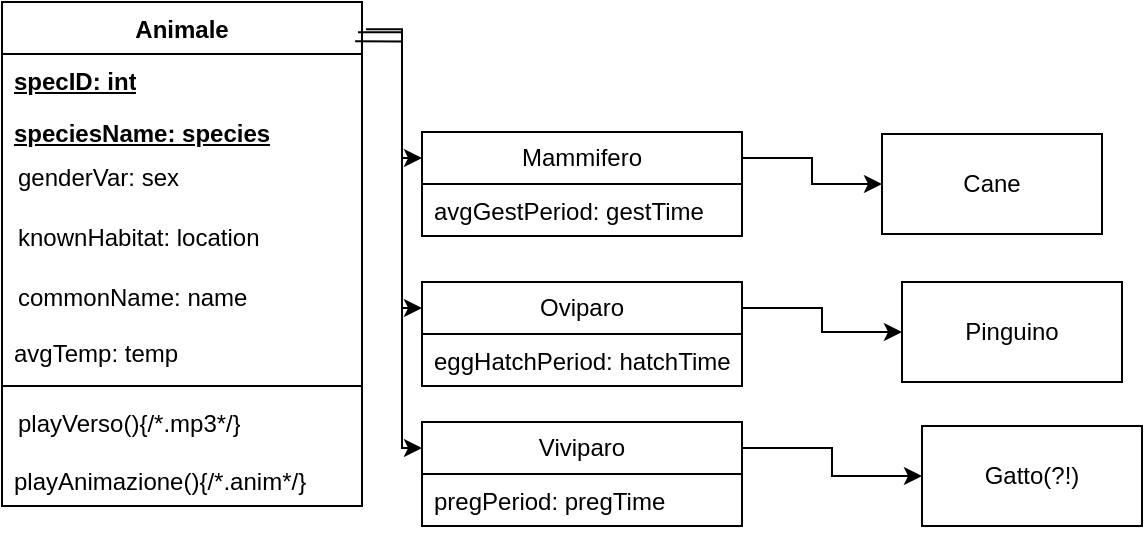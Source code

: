 <mxfile version="26.0.9">
  <diagram id="C5RBs43oDa-KdzZeNtuy" name="Page-1">
    <mxGraphModel dx="604" dy="558" grid="1" gridSize="10" guides="1" tooltips="1" connect="1" arrows="1" fold="1" page="1" pageScale="1" pageWidth="827" pageHeight="1169" math="0" shadow="0">
      <root>
        <mxCell id="WIyWlLk6GJQsqaUBKTNV-0" />
        <mxCell id="WIyWlLk6GJQsqaUBKTNV-1" parent="WIyWlLk6GJQsqaUBKTNV-0" />
        <mxCell id="kNkr5jPP20nUihu1l1cv-160" style="edgeStyle=orthogonalEdgeStyle;rounded=0;orthogonalLoop=1;jettySize=auto;html=1;entryX=0;entryY=0.25;entryDx=0;entryDy=0;exitX=1.011;exitY=0.054;exitDx=0;exitDy=0;exitPerimeter=0;" edge="1" parent="WIyWlLk6GJQsqaUBKTNV-1" source="kNkr5jPP20nUihu1l1cv-121" target="kNkr5jPP20nUihu1l1cv-109">
          <mxGeometry relative="1" as="geometry" />
        </mxCell>
        <mxCell id="kNkr5jPP20nUihu1l1cv-121" value="Animale" style="swimlane;fontStyle=1;align=center;verticalAlign=top;childLayout=stackLayout;horizontal=1;startSize=26;horizontalStack=0;resizeParent=1;resizeParentMax=0;resizeLast=0;collapsible=1;marginBottom=0;whiteSpace=wrap;html=1;" vertex="1" parent="WIyWlLk6GJQsqaUBKTNV-1">
          <mxGeometry x="170" y="520" width="180" height="252" as="geometry" />
        </mxCell>
        <mxCell id="kNkr5jPP20nUihu1l1cv-155" value="" style="group" vertex="1" connectable="0" parent="kNkr5jPP20nUihu1l1cv-121">
          <mxGeometry y="26" width="180" height="162" as="geometry" />
        </mxCell>
        <mxCell id="kNkr5jPP20nUihu1l1cv-151" value="" style="group" vertex="1" connectable="0" parent="kNkr5jPP20nUihu1l1cv-155">
          <mxGeometry width="180" height="52" as="geometry" />
        </mxCell>
        <mxCell id="kNkr5jPP20nUihu1l1cv-87" value="&lt;span style=&quot;font-weight: 700; text-decoration-line: underline;&quot;&gt;specID: int&lt;/span&gt;" style="text;strokeColor=none;fillColor=none;align=left;verticalAlign=top;spacingLeft=4;spacingRight=4;overflow=hidden;rotatable=0;points=[[0,0.5],[1,0.5]];portConstraint=eastwest;whiteSpace=wrap;html=1;" vertex="1" parent="kNkr5jPP20nUihu1l1cv-151">
          <mxGeometry width="160" height="26" as="geometry" />
        </mxCell>
        <mxCell id="kNkr5jPP20nUihu1l1cv-142" value="&lt;span style=&quot;font-weight: 700; text-decoration-line: underline;&quot;&gt;speciesName: species&lt;/span&gt;" style="text;strokeColor=none;fillColor=none;align=left;verticalAlign=top;spacingLeft=4;spacingRight=4;overflow=hidden;rotatable=0;points=[[0,0.5],[1,0.5]];portConstraint=eastwest;whiteSpace=wrap;html=1;" vertex="1" parent="kNkr5jPP20nUihu1l1cv-151">
          <mxGeometry y="26" width="160" height="26" as="geometry" />
        </mxCell>
        <mxCell id="kNkr5jPP20nUihu1l1cv-150" value="" style="group" vertex="1" connectable="0" parent="kNkr5jPP20nUihu1l1cv-155">
          <mxGeometry y="47" width="180" height="115" as="geometry" />
        </mxCell>
        <mxCell id="kNkr5jPP20nUihu1l1cv-107" value="genderVar: sex" style="shape=partialRectangle;connectable=0;fillColor=none;top=0;left=0;bottom=0;right=0;align=left;spacingLeft=6;overflow=hidden;whiteSpace=wrap;html=1;" vertex="1" parent="kNkr5jPP20nUihu1l1cv-150">
          <mxGeometry width="160" height="30" as="geometry">
            <mxRectangle width="150" height="30" as="alternateBounds" />
          </mxGeometry>
        </mxCell>
        <mxCell id="kNkr5jPP20nUihu1l1cv-105" value="knownHabitat: location" style="shape=partialRectangle;connectable=0;fillColor=none;top=0;left=0;bottom=0;right=0;align=left;spacingLeft=6;overflow=hidden;whiteSpace=wrap;html=1;" vertex="1" parent="kNkr5jPP20nUihu1l1cv-150">
          <mxGeometry y="30" width="160" height="30" as="geometry">
            <mxRectangle width="150" height="30" as="alternateBounds" />
          </mxGeometry>
        </mxCell>
        <mxCell id="kNkr5jPP20nUihu1l1cv-104" value="commonName: name" style="shape=partialRectangle;connectable=0;fillColor=none;top=0;left=0;bottom=0;right=0;align=left;spacingLeft=6;overflow=hidden;whiteSpace=wrap;html=1;" vertex="1" parent="kNkr5jPP20nUihu1l1cv-150">
          <mxGeometry y="60" width="160" height="29" as="geometry">
            <mxRectangle width="150" height="30" as="alternateBounds" />
          </mxGeometry>
        </mxCell>
        <mxCell id="kNkr5jPP20nUihu1l1cv-149" value="avgTemp: temp" style="text;strokeColor=none;fillColor=none;align=left;verticalAlign=top;spacingLeft=4;spacingRight=4;overflow=hidden;rotatable=0;points=[[0,0.5],[1,0.5]];portConstraint=eastwest;whiteSpace=wrap;html=1;" vertex="1" parent="kNkr5jPP20nUihu1l1cv-150">
          <mxGeometry y="89" width="160" height="26" as="geometry" />
        </mxCell>
        <mxCell id="kNkr5jPP20nUihu1l1cv-123" value="" style="line;strokeWidth=1;fillColor=none;align=left;verticalAlign=middle;spacingTop=-1;spacingLeft=3;spacingRight=3;rotatable=0;labelPosition=right;points=[];portConstraint=eastwest;strokeColor=inherit;" vertex="1" parent="kNkr5jPP20nUihu1l1cv-121">
          <mxGeometry y="188" width="180" height="8" as="geometry" />
        </mxCell>
        <mxCell id="kNkr5jPP20nUihu1l1cv-127" value="" style="group" vertex="1" connectable="0" parent="kNkr5jPP20nUihu1l1cv-121">
          <mxGeometry y="196" width="180" height="56" as="geometry" />
        </mxCell>
        <mxCell id="kNkr5jPP20nUihu1l1cv-128" value="playVerso(){/*.mp3*/}" style="shape=partialRectangle;connectable=0;fillColor=none;top=0;left=0;bottom=0;right=0;align=left;spacingLeft=6;overflow=hidden;whiteSpace=wrap;html=1;" vertex="1" parent="kNkr5jPP20nUihu1l1cv-127">
          <mxGeometry width="160" height="30" as="geometry">
            <mxRectangle width="150" height="30" as="alternateBounds" />
          </mxGeometry>
        </mxCell>
        <mxCell id="kNkr5jPP20nUihu1l1cv-129" value="playAnimazione(){/*.anim*/}" style="text;strokeColor=none;fillColor=none;align=left;verticalAlign=top;spacingLeft=4;spacingRight=4;overflow=hidden;rotatable=0;points=[[0,0.5],[1,0.5]];portConstraint=eastwest;whiteSpace=wrap;html=1;" vertex="1" parent="kNkr5jPP20nUihu1l1cv-127">
          <mxGeometry y="30" width="160" height="26" as="geometry" />
        </mxCell>
        <mxCell id="kNkr5jPP20nUihu1l1cv-172" style="edgeStyle=orthogonalEdgeStyle;rounded=0;orthogonalLoop=1;jettySize=auto;html=1;exitX=1;exitY=0.25;exitDx=0;exitDy=0;entryX=0;entryY=0.5;entryDx=0;entryDy=0;" edge="1" parent="WIyWlLk6GJQsqaUBKTNV-1" source="kNkr5jPP20nUihu1l1cv-109" target="kNkr5jPP20nUihu1l1cv-171">
          <mxGeometry relative="1" as="geometry" />
        </mxCell>
        <mxCell id="kNkr5jPP20nUihu1l1cv-109" value="Mammifero" style="swimlane;fontStyle=0;childLayout=stackLayout;horizontal=1;startSize=26;fillColor=none;horizontalStack=0;resizeParent=1;resizeParentMax=0;resizeLast=0;collapsible=1;marginBottom=0;whiteSpace=wrap;html=1;" vertex="1" parent="WIyWlLk6GJQsqaUBKTNV-1">
          <mxGeometry x="380" y="585" width="160" height="52" as="geometry" />
        </mxCell>
        <mxCell id="kNkr5jPP20nUihu1l1cv-112" value="avgGestPeriod: gestTime" style="text;strokeColor=none;fillColor=none;align=left;verticalAlign=top;spacingLeft=4;spacingRight=4;overflow=hidden;rotatable=0;points=[[0,0.5],[1,0.5]];portConstraint=eastwest;whiteSpace=wrap;html=1;" vertex="1" parent="kNkr5jPP20nUihu1l1cv-109">
          <mxGeometry y="26" width="160" height="26" as="geometry" />
        </mxCell>
        <mxCell id="kNkr5jPP20nUihu1l1cv-132" value="Oviparo" style="swimlane;fontStyle=0;childLayout=stackLayout;horizontal=1;startSize=26;fillColor=none;horizontalStack=0;resizeParent=1;resizeParentMax=0;resizeLast=0;collapsible=1;marginBottom=0;whiteSpace=wrap;html=1;" vertex="1" parent="WIyWlLk6GJQsqaUBKTNV-1">
          <mxGeometry x="380" y="660" width="160" height="52" as="geometry" />
        </mxCell>
        <mxCell id="kNkr5jPP20nUihu1l1cv-136" value="eggHatchPeriod: hatchTime" style="text;strokeColor=none;fillColor=none;align=left;verticalAlign=top;spacingLeft=4;spacingRight=4;overflow=hidden;rotatable=0;points=[[0,0.5],[1,0.5]];portConstraint=eastwest;whiteSpace=wrap;html=1;" vertex="1" parent="kNkr5jPP20nUihu1l1cv-132">
          <mxGeometry y="26" width="160" height="26" as="geometry" />
        </mxCell>
        <mxCell id="kNkr5jPP20nUihu1l1cv-137" value="Viviparo" style="swimlane;fontStyle=0;childLayout=stackLayout;horizontal=1;startSize=26;fillColor=none;horizontalStack=0;resizeParent=1;resizeParentMax=0;resizeLast=0;collapsible=1;marginBottom=0;whiteSpace=wrap;html=1;" vertex="1" parent="WIyWlLk6GJQsqaUBKTNV-1">
          <mxGeometry x="380" y="730" width="160" height="52" as="geometry" />
        </mxCell>
        <mxCell id="kNkr5jPP20nUihu1l1cv-144" value="pregPeriod: pregTime" style="text;strokeColor=none;fillColor=none;align=left;verticalAlign=top;spacingLeft=4;spacingRight=4;overflow=hidden;rotatable=0;points=[[0,0.5],[1,0.5]];portConstraint=eastwest;whiteSpace=wrap;html=1;" vertex="1" parent="kNkr5jPP20nUihu1l1cv-137">
          <mxGeometry y="26" width="160" height="26" as="geometry" />
        </mxCell>
        <mxCell id="kNkr5jPP20nUihu1l1cv-161" style="edgeStyle=orthogonalEdgeStyle;rounded=0;orthogonalLoop=1;jettySize=auto;html=1;entryX=0;entryY=0.25;entryDx=0;entryDy=0;exitX=0.981;exitY=0.078;exitDx=0;exitDy=0;exitPerimeter=0;" edge="1" parent="WIyWlLk6GJQsqaUBKTNV-1" source="kNkr5jPP20nUihu1l1cv-121" target="kNkr5jPP20nUihu1l1cv-137">
          <mxGeometry relative="1" as="geometry">
            <mxPoint x="242" y="554" as="sourcePoint" />
            <mxPoint x="390" y="573" as="targetPoint" />
          </mxGeometry>
        </mxCell>
        <mxCell id="kNkr5jPP20nUihu1l1cv-162" style="edgeStyle=orthogonalEdgeStyle;rounded=0;orthogonalLoop=1;jettySize=auto;html=1;entryX=0;entryY=0.25;entryDx=0;entryDy=0;exitX=0.989;exitY=0.06;exitDx=0;exitDy=0;exitPerimeter=0;" edge="1" parent="WIyWlLk6GJQsqaUBKTNV-1" source="kNkr5jPP20nUihu1l1cv-121" target="kNkr5jPP20nUihu1l1cv-132">
          <mxGeometry relative="1" as="geometry">
            <mxPoint x="260" y="631" as="sourcePoint" />
            <mxPoint x="408" y="650" as="targetPoint" />
          </mxGeometry>
        </mxCell>
        <mxCell id="kNkr5jPP20nUihu1l1cv-171" value="Cane" style="html=1;whiteSpace=wrap;" vertex="1" parent="WIyWlLk6GJQsqaUBKTNV-1">
          <mxGeometry x="610" y="586" width="110" height="50" as="geometry" />
        </mxCell>
        <mxCell id="kNkr5jPP20nUihu1l1cv-219" style="edgeStyle=orthogonalEdgeStyle;rounded=0;orthogonalLoop=1;jettySize=auto;html=1;exitX=1;exitY=0.25;exitDx=0;exitDy=0;entryX=0;entryY=0.5;entryDx=0;entryDy=0;" edge="1" parent="WIyWlLk6GJQsqaUBKTNV-1" target="kNkr5jPP20nUihu1l1cv-220" source="kNkr5jPP20nUihu1l1cv-132">
          <mxGeometry relative="1" as="geometry">
            <mxPoint x="550" y="608" as="sourcePoint" />
          </mxGeometry>
        </mxCell>
        <mxCell id="kNkr5jPP20nUihu1l1cv-220" value="Pinguino" style="html=1;whiteSpace=wrap;" vertex="1" parent="WIyWlLk6GJQsqaUBKTNV-1">
          <mxGeometry x="620" y="660" width="110" height="50" as="geometry" />
        </mxCell>
        <mxCell id="kNkr5jPP20nUihu1l1cv-221" style="edgeStyle=orthogonalEdgeStyle;rounded=0;orthogonalLoop=1;jettySize=auto;html=1;exitX=1;exitY=0.25;exitDx=0;exitDy=0;entryX=0;entryY=0.5;entryDx=0;entryDy=0;" edge="1" parent="WIyWlLk6GJQsqaUBKTNV-1" target="kNkr5jPP20nUihu1l1cv-222" source="kNkr5jPP20nUihu1l1cv-137">
          <mxGeometry relative="1" as="geometry">
            <mxPoint x="560" y="744" as="sourcePoint" />
          </mxGeometry>
        </mxCell>
        <mxCell id="kNkr5jPP20nUihu1l1cv-222" value="Gatto(?!)" style="html=1;whiteSpace=wrap;" vertex="1" parent="WIyWlLk6GJQsqaUBKTNV-1">
          <mxGeometry x="630" y="732" width="110" height="50" as="geometry" />
        </mxCell>
      </root>
    </mxGraphModel>
  </diagram>
</mxfile>
